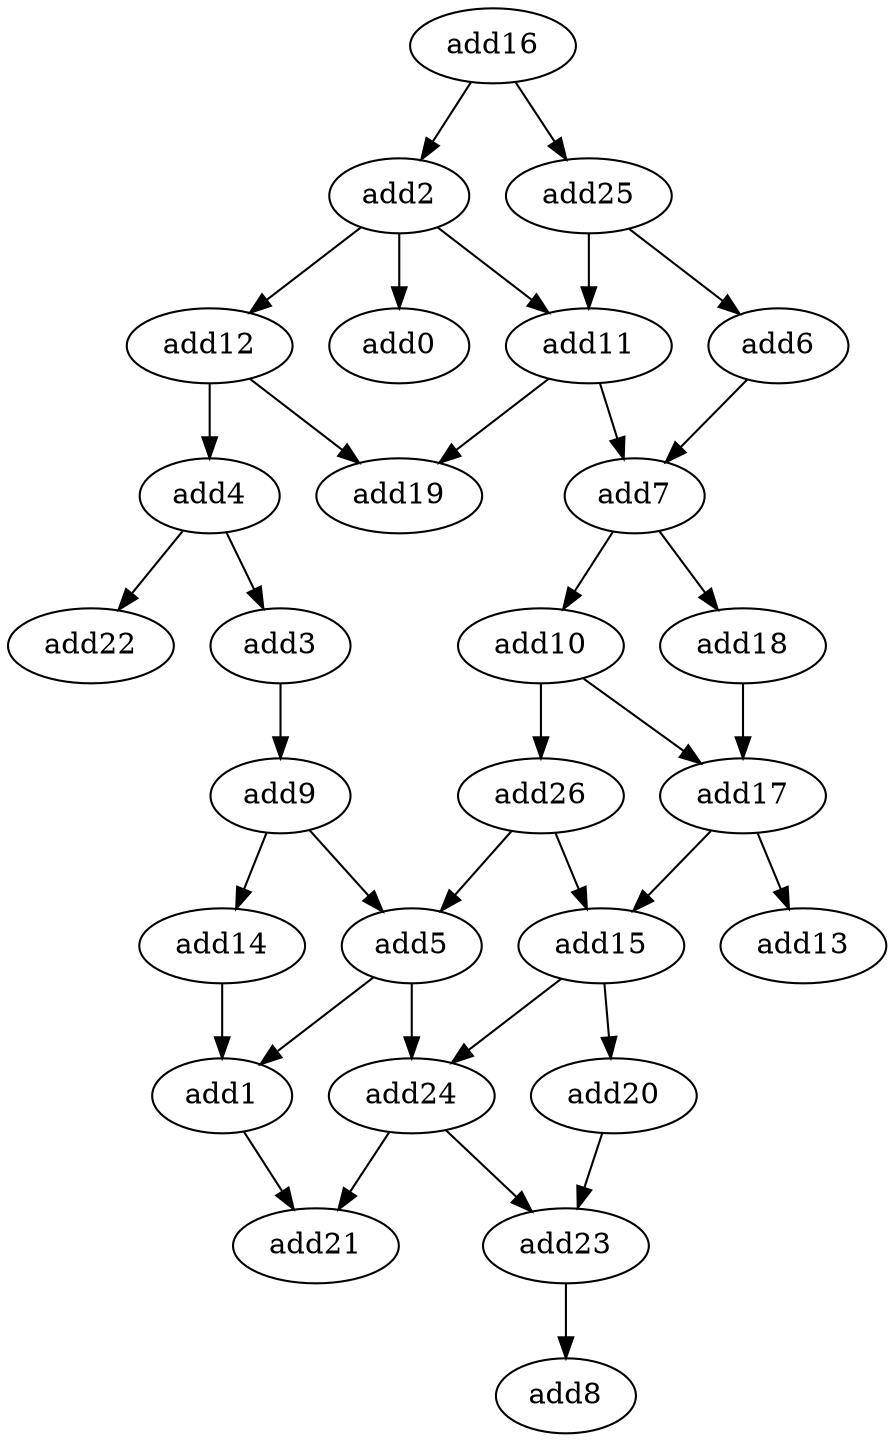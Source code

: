 strict digraph  {
add20 [opcode=add];
add5 [opcode=add];
add17 [opcode=add];
add0 [opcode=add];
add14 [opcode=add];
add21 [opcode=add];
add22 [opcode=add];
add23 [opcode=add];
add8 [opcode=add];
add10 [opcode=add];
add4 [opcode=add];
add2 [opcode=add];
add18 [opcode=add];
add13 [opcode=add];
add25 [opcode=add];
add6 [opcode=add];
add3 [opcode=add];
add9 [opcode=add];
add11 [opcode=add];
add19 [opcode=add];
add7 [opcode=add];
add12 [opcode=add];
add15 [opcode=add];
add1 [opcode=add];
add24 [opcode=add];
add26 [opcode=add];
add16 [opcode=add];
add20 -> add23;
add5 -> add1;
add5 -> add24;
add17 -> add15;
add17 -> add13;
add14 -> add1;
add23 -> add8;
add10 -> add26;
add10 -> add17;
add4 -> add3;
add4 -> add22;
add2 -> add12;
add2 -> add11;
add2 -> add0;
add18 -> add17;
add25 -> add11;
add25 -> add6;
add6 -> add7;
add3 -> add9;
add9 -> add14;
add9 -> add5;
add11 -> add19;
add11 -> add7;
add7 -> add10;
add7 -> add18;
add12 -> add4;
add12 -> add19;
add15 -> add24;
add15 -> add20;
add1 -> add21;
add24 -> add21;
add24 -> add23;
add26 -> add5;
add26 -> add15;
add16 -> add2;
add16 -> add25;
}

